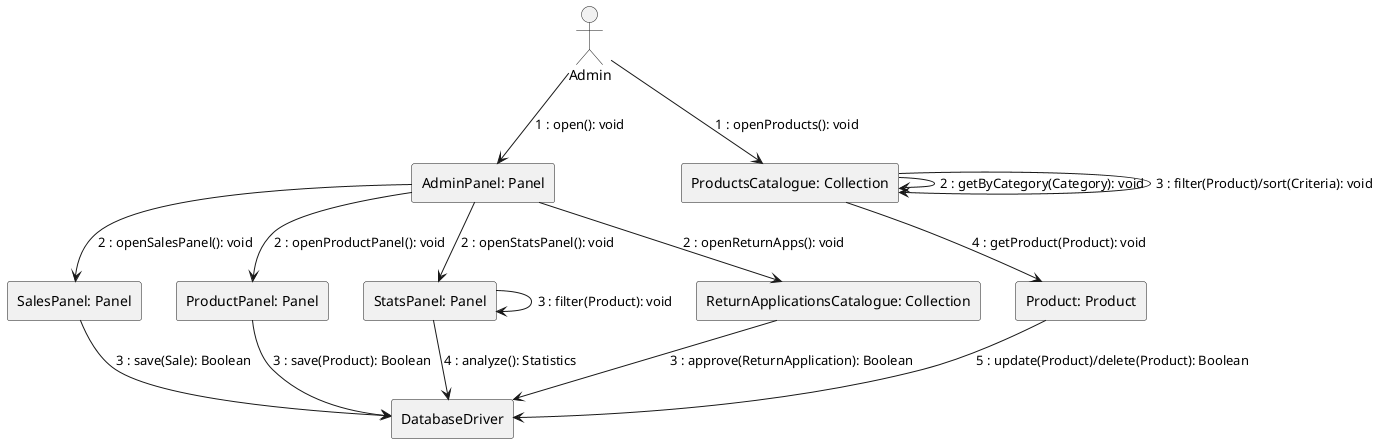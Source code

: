 @startuml
skinparam componentStyle rectangle

actor Admin as admin

[AdminPanel: Panel] as ap
[SalesPanel: Panel] as salep
[ProductPanel: Panel] as pp
[StatsPanel: Panel] as statp

[ProductsCatalogue: Collection] as pc
[ReturnApplicationsCatalogue: Collection] as ra
[Product: Product] as p
[DatabaseDriver] as db

admin --> ap : "1 : open(): void"

ap --> salep : "2 : openSalesPanel(): void"
salep --> db : "3 : save(Sale): Boolean"

ap --> pp : "2 : openProductPanel(): void"
pp --> db : "3 : save(Product): Boolean"

ap --> statp : "2 : openStatsPanel(): void"
statp --> statp : "3 : filter(Product): void"
statp --> db : "4 : analyze(): Statistics"

ap --> ra : "2 : openReturnApps(): void"
ra --> db : "3 : approve(ReturnApplication): Boolean"

admin --> pc : "1 : openProducts(): void"
pc --> pc : "2 : getByCategory(Category): void"
pc --> pc : "3 : filter(Product)/sort(Criteria): void"
pc --> p : "4 : getProduct(Product): void"
p --> db : "5 : update(Product)/delete(Product): Boolean"

@enduml